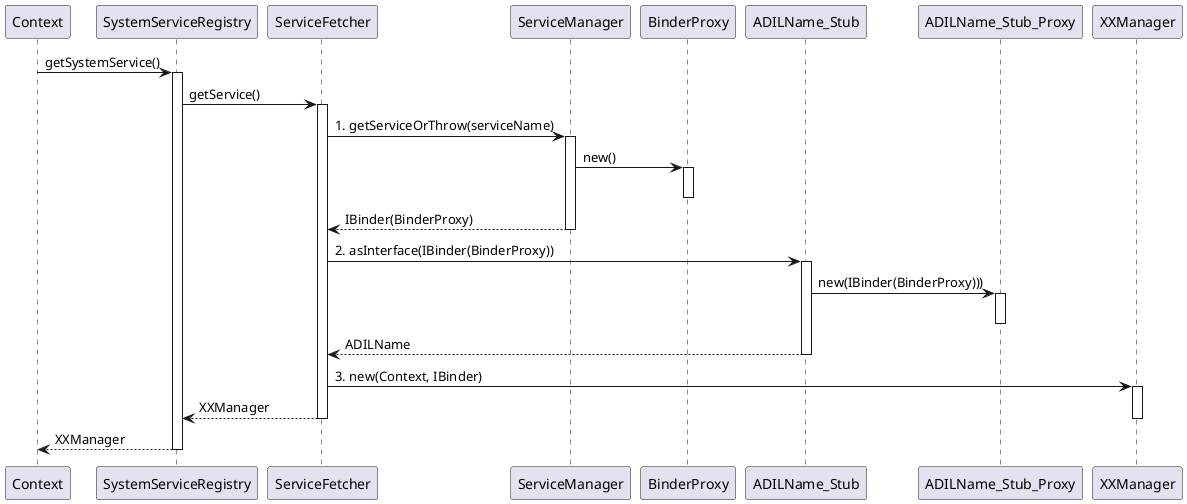 @startuml
'https://plantuml.com/sequence-diagram


Context -> SystemServiceRegistry: getSystemService()
activate SystemServiceRegistry
SystemServiceRegistry -> ServiceFetcher: getService()
activate ServiceFetcher
ServiceFetcher -> ServiceManager:1. getServiceOrThrow(serviceName)
activate ServiceManager
ServiceManager -> BinderProxy: new()
activate BinderProxy
deactivate BinderProxy
ServiceManager --> ServiceFetcher: IBinder(BinderProxy)
deactivate ServiceManager
ServiceFetcher -> ADILName_Stub: 2. asInterface(IBinder(BinderProxy))
activate ADILName_Stub
ADILName_Stub -> ADILName_Stub_Proxy: new(IBinder(BinderProxy)))
activate ADILName_Stub_Proxy
deactivate ADILName_Stub_Proxy
ADILName_Stub --> ServiceFetcher: ADILName
deactivate ADILName_Stub
ServiceFetcher -> XXManager: 3. new(Context, IBinder)
activate XXManager
ServiceFetcher --> SystemServiceRegistry: XXManager
deactivate XXManager
deactivate ServiceFetcher
SystemServiceRegistry --> Context: XXManager
deactivate SystemServiceRegistry


@enduml